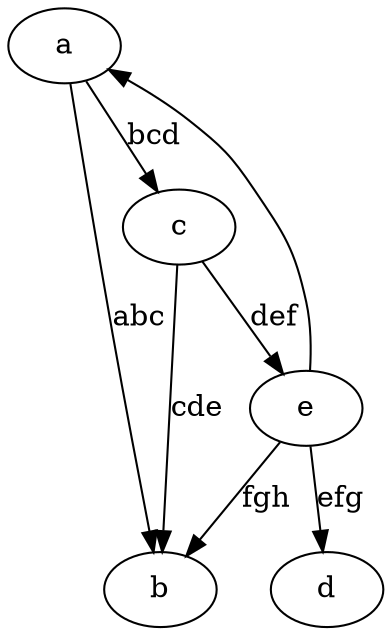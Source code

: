 //A random network
digraph {
	a -> b[label="abc",weight="4"];
	a -> c[label="bcd",weight="3"];
	c -> b[label="cde",weight="8"];
	c -> e[label="def",weight="7"];
	e -> d[label="efg",weight="2"];
	e -> b[label="fgh",weight="7"];
	e -> a[weight="0.1"];
}